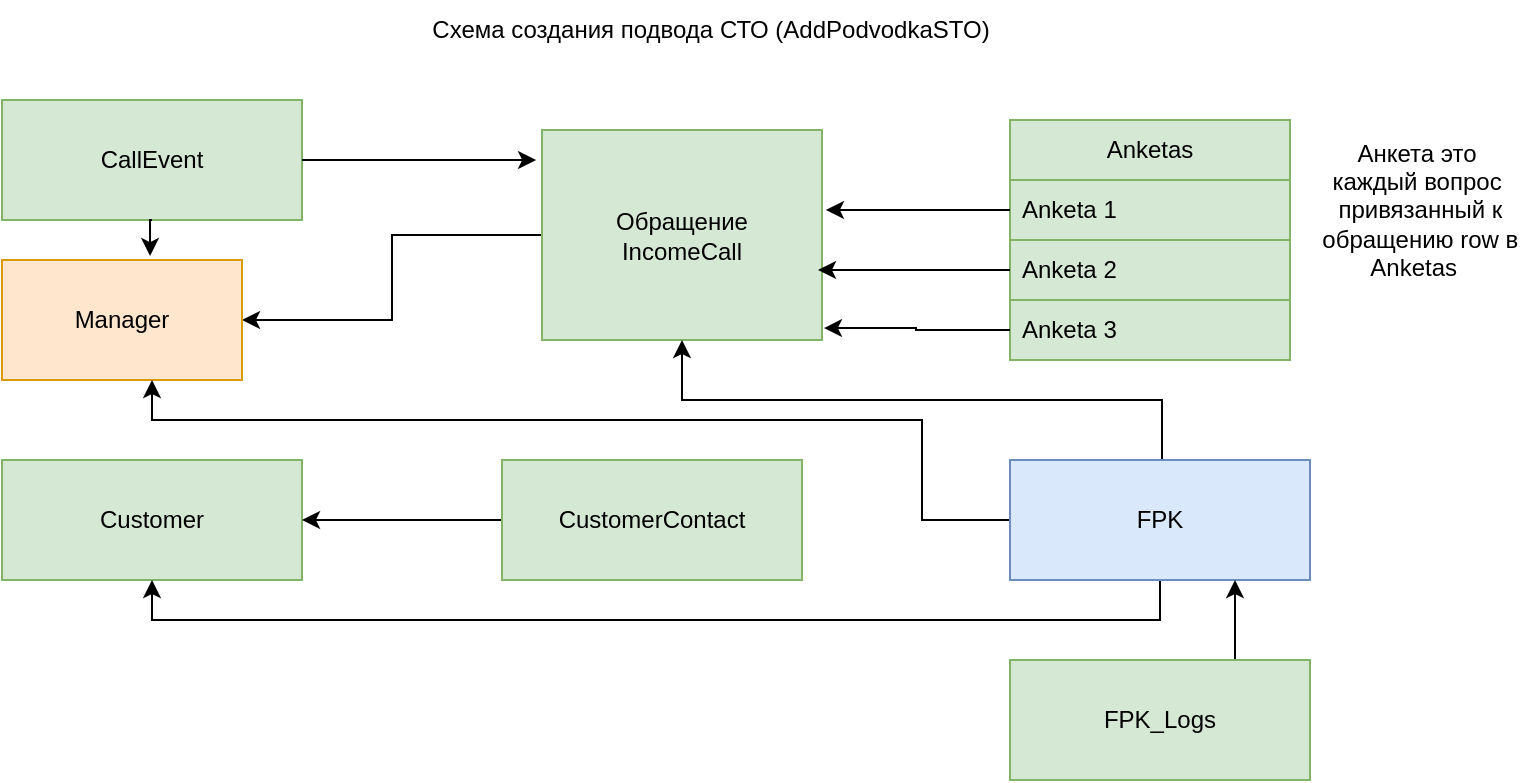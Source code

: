 <mxfile version="22.1.3" type="github">
  <diagram name="Страница — 1" id="72FgrOuQ5Zt7AJluy6WT">
    <mxGraphModel dx="1434" dy="758" grid="1" gridSize="10" guides="1" tooltips="1" connect="1" arrows="1" fold="1" page="1" pageScale="1" pageWidth="827" pageHeight="1169" math="0" shadow="0">
      <root>
        <mxCell id="0" />
        <mxCell id="1" parent="0" />
        <mxCell id="SVLsFriAqke8viGs95R4-25" style="edgeStyle=orthogonalEdgeStyle;rounded=0;orthogonalLoop=1;jettySize=auto;html=1;entryX=1;entryY=0.5;entryDx=0;entryDy=0;" edge="1" parent="1" source="SVLsFriAqke8viGs95R4-1" target="SVLsFriAqke8viGs95R4-24">
          <mxGeometry relative="1" as="geometry" />
        </mxCell>
        <mxCell id="SVLsFriAqke8viGs95R4-1" value="Обращение&lt;br&gt;IncomeCall" style="rounded=0;whiteSpace=wrap;html=1;fillColor=#d5e8d4;strokeColor=#82b366;" vertex="1" parent="1">
          <mxGeometry x="330" y="75" width="140" height="105" as="geometry" />
        </mxCell>
        <mxCell id="SVLsFriAqke8viGs95R4-4" value="Схема создания подвода СТО (AddPodvodkaSTO)" style="text;html=1;align=center;verticalAlign=middle;resizable=0;points=[];autosize=1;strokeColor=none;fillColor=none;" vertex="1" parent="1">
          <mxGeometry x="264" y="10" width="300" height="30" as="geometry" />
        </mxCell>
        <mxCell id="SVLsFriAqke8viGs95R4-8" value="Customer" style="rounded=0;whiteSpace=wrap;html=1;fillColor=#d5e8d4;strokeColor=#82b366;" vertex="1" parent="1">
          <mxGeometry x="60" y="240" width="150" height="60" as="geometry" />
        </mxCell>
        <mxCell id="SVLsFriAqke8viGs95R4-10" value="Anketas" style="swimlane;fontStyle=0;childLayout=stackLayout;horizontal=1;startSize=30;horizontalStack=0;resizeParent=1;resizeParentMax=0;resizeLast=0;collapsible=1;marginBottom=0;whiteSpace=wrap;html=1;fillColor=#d5e8d4;strokeColor=#82b366;" vertex="1" parent="1">
          <mxGeometry x="564" y="70" width="140" height="120" as="geometry" />
        </mxCell>
        <mxCell id="SVLsFriAqke8viGs95R4-11" value="Anketa 1" style="text;strokeColor=#82b366;fillColor=#d5e8d4;align=left;verticalAlign=middle;spacingLeft=4;spacingRight=4;overflow=hidden;points=[[0,0.5],[1,0.5]];portConstraint=eastwest;rotatable=0;whiteSpace=wrap;html=1;" vertex="1" parent="SVLsFriAqke8viGs95R4-10">
          <mxGeometry y="30" width="140" height="30" as="geometry" />
        </mxCell>
        <mxCell id="SVLsFriAqke8viGs95R4-12" value="Anketa 2" style="text;strokeColor=#82b366;fillColor=#d5e8d4;align=left;verticalAlign=middle;spacingLeft=4;spacingRight=4;overflow=hidden;points=[[0,0.5],[1,0.5]];portConstraint=eastwest;rotatable=0;whiteSpace=wrap;html=1;" vertex="1" parent="SVLsFriAqke8viGs95R4-10">
          <mxGeometry y="60" width="140" height="30" as="geometry" />
        </mxCell>
        <mxCell id="SVLsFriAqke8viGs95R4-13" value="Anketa 3" style="text;strokeColor=#82b366;fillColor=#d5e8d4;align=left;verticalAlign=middle;spacingLeft=4;spacingRight=4;overflow=hidden;points=[[0,0.5],[1,0.5]];portConstraint=eastwest;rotatable=0;whiteSpace=wrap;html=1;" vertex="1" parent="SVLsFriAqke8viGs95R4-10">
          <mxGeometry y="90" width="140" height="30" as="geometry" />
        </mxCell>
        <mxCell id="SVLsFriAqke8viGs95R4-14" value="Анкета это &lt;br&gt;каждый вопрос&lt;br&gt;&amp;nbsp;привязанный к&lt;br&gt;&amp;nbsp;обращению row в&lt;br&gt;Anketas&amp;nbsp;" style="text;html=1;align=center;verticalAlign=middle;resizable=0;points=[];autosize=1;strokeColor=none;fillColor=none;" vertex="1" parent="1">
          <mxGeometry x="707" y="70" width="120" height="90" as="geometry" />
        </mxCell>
        <mxCell id="SVLsFriAqke8viGs95R4-15" style="edgeStyle=orthogonalEdgeStyle;rounded=0;orthogonalLoop=1;jettySize=auto;html=1;" edge="1" parent="1" source="SVLsFriAqke8viGs95R4-12">
          <mxGeometry relative="1" as="geometry">
            <mxPoint x="468" y="145" as="targetPoint" />
          </mxGeometry>
        </mxCell>
        <mxCell id="SVLsFriAqke8viGs95R4-21" style="edgeStyle=orthogonalEdgeStyle;rounded=0;orthogonalLoop=1;jettySize=auto;html=1;exitX=0;exitY=0.5;exitDx=0;exitDy=0;entryX=1.014;entryY=0.381;entryDx=0;entryDy=0;entryPerimeter=0;" edge="1" parent="1" source="SVLsFriAqke8viGs95R4-11" target="SVLsFriAqke8viGs95R4-1">
          <mxGeometry relative="1" as="geometry" />
        </mxCell>
        <mxCell id="SVLsFriAqke8viGs95R4-23" style="edgeStyle=orthogonalEdgeStyle;rounded=0;orthogonalLoop=1;jettySize=auto;html=1;exitX=0;exitY=0.5;exitDx=0;exitDy=0;entryX=1.007;entryY=0.943;entryDx=0;entryDy=0;entryPerimeter=0;" edge="1" parent="1" source="SVLsFriAqke8viGs95R4-13" target="SVLsFriAqke8viGs95R4-1">
          <mxGeometry relative="1" as="geometry" />
        </mxCell>
        <mxCell id="SVLsFriAqke8viGs95R4-24" value="Manager" style="rounded=0;whiteSpace=wrap;html=1;fillColor=#ffe6cc;strokeColor=#d79b00;" vertex="1" parent="1">
          <mxGeometry x="60" y="140" width="120" height="60" as="geometry" />
        </mxCell>
        <mxCell id="SVLsFriAqke8viGs95R4-27" value="" style="edgeStyle=orthogonalEdgeStyle;rounded=0;orthogonalLoop=1;jettySize=auto;html=1;" edge="1" parent="1" source="SVLsFriAqke8viGs95R4-26" target="SVLsFriAqke8viGs95R4-8">
          <mxGeometry relative="1" as="geometry" />
        </mxCell>
        <mxCell id="SVLsFriAqke8viGs95R4-26" value="CustomerContact" style="rounded=0;whiteSpace=wrap;html=1;fillColor=#d5e8d4;strokeColor=#82b366;" vertex="1" parent="1">
          <mxGeometry x="310" y="240" width="150" height="60" as="geometry" />
        </mxCell>
        <mxCell id="SVLsFriAqke8viGs95R4-29" style="edgeStyle=orthogonalEdgeStyle;rounded=0;orthogonalLoop=1;jettySize=auto;html=1;exitX=0.5;exitY=1;exitDx=0;exitDy=0;entryX=0.5;entryY=1;entryDx=0;entryDy=0;" edge="1" parent="1" source="SVLsFriAqke8viGs95R4-28" target="SVLsFriAqke8viGs95R4-8">
          <mxGeometry relative="1" as="geometry" />
        </mxCell>
        <mxCell id="SVLsFriAqke8viGs95R4-31" style="edgeStyle=orthogonalEdgeStyle;rounded=0;orthogonalLoop=1;jettySize=auto;html=1;exitX=0;exitY=0.25;exitDx=0;exitDy=0;" edge="1" parent="1" source="SVLsFriAqke8viGs95R4-28" target="SVLsFriAqke8viGs95R4-24">
          <mxGeometry relative="1" as="geometry">
            <Array as="points">
              <mxPoint x="564" y="270" />
              <mxPoint x="520" y="270" />
              <mxPoint x="520" y="220" />
              <mxPoint x="135" y="220" />
            </Array>
          </mxGeometry>
        </mxCell>
        <mxCell id="SVLsFriAqke8viGs95R4-33" style="edgeStyle=orthogonalEdgeStyle;rounded=0;orthogonalLoop=1;jettySize=auto;html=1;exitX=0.25;exitY=0;exitDx=0;exitDy=0;entryX=0.5;entryY=1;entryDx=0;entryDy=0;" edge="1" parent="1" source="SVLsFriAqke8viGs95R4-28" target="SVLsFriAqke8viGs95R4-1">
          <mxGeometry relative="1" as="geometry">
            <Array as="points">
              <mxPoint x="640" y="240" />
              <mxPoint x="640" y="210" />
              <mxPoint x="400" y="210" />
            </Array>
          </mxGeometry>
        </mxCell>
        <mxCell id="SVLsFriAqke8viGs95R4-28" value="FPK" style="rounded=0;whiteSpace=wrap;html=1;fillColor=#dae8fc;strokeColor=#6c8ebf;" vertex="1" parent="1">
          <mxGeometry x="564" y="240" width="150" height="60" as="geometry" />
        </mxCell>
        <mxCell id="SVLsFriAqke8viGs95R4-35" style="edgeStyle=orthogonalEdgeStyle;rounded=0;orthogonalLoop=1;jettySize=auto;html=1;exitX=0.75;exitY=0;exitDx=0;exitDy=0;entryX=0.75;entryY=1;entryDx=0;entryDy=0;" edge="1" parent="1" source="SVLsFriAqke8viGs95R4-34" target="SVLsFriAqke8viGs95R4-28">
          <mxGeometry relative="1" as="geometry" />
        </mxCell>
        <mxCell id="SVLsFriAqke8viGs95R4-34" value="FPK_Logs" style="rounded=0;whiteSpace=wrap;html=1;fillColor=#d5e8d4;strokeColor=#82b366;" vertex="1" parent="1">
          <mxGeometry x="564" y="340" width="150" height="60" as="geometry" />
        </mxCell>
        <mxCell id="SVLsFriAqke8viGs95R4-36" value="CallEvent" style="rounded=0;whiteSpace=wrap;html=1;fillColor=#d5e8d4;strokeColor=#82b366;" vertex="1" parent="1">
          <mxGeometry x="60" y="60" width="150" height="60" as="geometry" />
        </mxCell>
        <mxCell id="SVLsFriAqke8viGs95R4-37" style="edgeStyle=orthogonalEdgeStyle;rounded=0;orthogonalLoop=1;jettySize=auto;html=1;exitX=0.5;exitY=1;exitDx=0;exitDy=0;entryX=0.617;entryY=-0.033;entryDx=0;entryDy=0;entryPerimeter=0;" edge="1" parent="1" source="SVLsFriAqke8viGs95R4-36" target="SVLsFriAqke8viGs95R4-24">
          <mxGeometry relative="1" as="geometry" />
        </mxCell>
        <mxCell id="SVLsFriAqke8viGs95R4-38" style="edgeStyle=orthogonalEdgeStyle;rounded=0;orthogonalLoop=1;jettySize=auto;html=1;exitX=1;exitY=0.5;exitDx=0;exitDy=0;entryX=-0.021;entryY=0.143;entryDx=0;entryDy=0;entryPerimeter=0;" edge="1" parent="1" source="SVLsFriAqke8viGs95R4-36" target="SVLsFriAqke8viGs95R4-1">
          <mxGeometry relative="1" as="geometry" />
        </mxCell>
      </root>
    </mxGraphModel>
  </diagram>
</mxfile>
